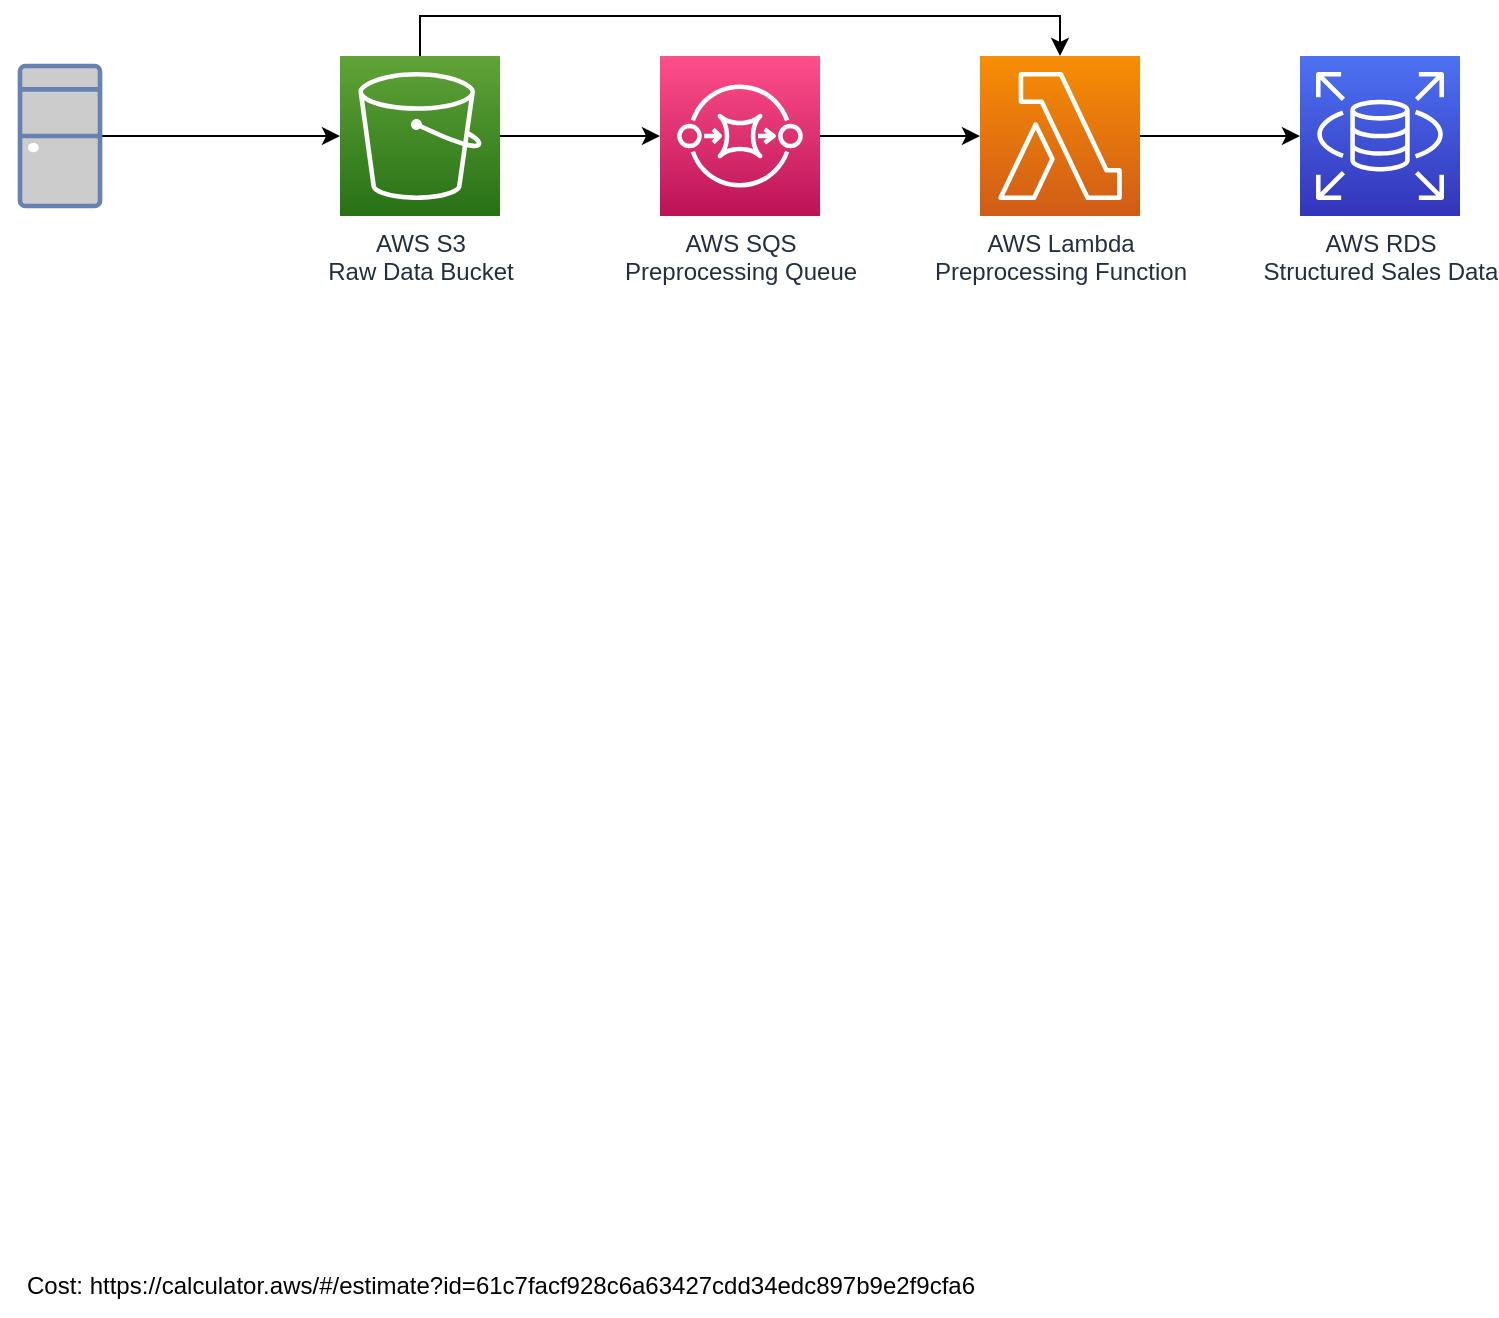 <mxfile version="21.1.2" type="device">
  <diagram id="Ht1M8jgEwFfnCIfOTk4-" name="Page-1">
    <mxGraphModel dx="1214" dy="828" grid="1" gridSize="10" guides="1" tooltips="1" connect="1" arrows="1" fold="1" page="1" pageScale="1" pageWidth="1169" pageHeight="827" math="0" shadow="0">
      <root>
        <mxCell id="0" />
        <mxCell id="1" parent="0" />
        <mxCell id="cb9DK062oGamcJSILKP--6" style="edgeStyle=orthogonalEdgeStyle;rounded=0;orthogonalLoop=1;jettySize=auto;html=1;" parent="1" source="cb9DK062oGamcJSILKP--1" target="cb9DK062oGamcJSILKP--5" edge="1">
          <mxGeometry relative="1" as="geometry" />
        </mxCell>
        <mxCell id="cb9DK062oGamcJSILKP--10" style="edgeStyle=orthogonalEdgeStyle;rounded=0;orthogonalLoop=1;jettySize=auto;html=1;" parent="1" source="cb9DK062oGamcJSILKP--1" edge="1">
          <mxGeometry relative="1" as="geometry">
            <mxPoint x="600" y="40" as="targetPoint" />
            <Array as="points">
              <mxPoint x="280" y="20" />
              <mxPoint x="600" y="20" />
            </Array>
          </mxGeometry>
        </mxCell>
        <mxCell id="cb9DK062oGamcJSILKP--1" value="AWS S3&lt;br&gt;Raw Data Bucket" style="sketch=0;points=[[0,0,0],[0.25,0,0],[0.5,0,0],[0.75,0,0],[1,0,0],[0,1,0],[0.25,1,0],[0.5,1,0],[0.75,1,0],[1,1,0],[0,0.25,0],[0,0.5,0],[0,0.75,0],[1,0.25,0],[1,0.5,0],[1,0.75,0]];outlineConnect=0;fontColor=#232F3E;gradientColor=#60A337;gradientDirection=north;fillColor=#277116;strokeColor=#ffffff;dashed=0;verticalLabelPosition=bottom;verticalAlign=top;align=center;html=1;fontSize=12;fontStyle=0;aspect=fixed;shape=mxgraph.aws4.resourceIcon;resIcon=mxgraph.aws4.s3;" parent="1" vertex="1">
          <mxGeometry x="240" y="40" width="80" height="80" as="geometry" />
        </mxCell>
        <mxCell id="cb9DK062oGamcJSILKP--3" style="edgeStyle=orthogonalEdgeStyle;rounded=0;orthogonalLoop=1;jettySize=auto;html=1;" parent="1" source="cb9DK062oGamcJSILKP--2" target="cb9DK062oGamcJSILKP--1" edge="1">
          <mxGeometry relative="1" as="geometry" />
        </mxCell>
        <mxCell id="cb9DK062oGamcJSILKP--2" value="" style="fontColor=#0066CC;verticalAlign=top;verticalLabelPosition=bottom;labelPosition=center;align=center;html=1;outlineConnect=0;fillColor=#CCCCCC;strokeColor=#6881B3;gradientColor=none;gradientDirection=north;strokeWidth=2;shape=mxgraph.networks.desktop_pc;" parent="1" vertex="1">
          <mxGeometry x="80" y="45" width="40" height="70" as="geometry" />
        </mxCell>
        <mxCell id="cb9DK062oGamcJSILKP--8" style="edgeStyle=orthogonalEdgeStyle;rounded=0;orthogonalLoop=1;jettySize=auto;html=1;entryX=0;entryY=0.5;entryDx=0;entryDy=0;entryPerimeter=0;" parent="1" source="cb9DK062oGamcJSILKP--5" target="cb9DK062oGamcJSILKP--7" edge="1">
          <mxGeometry relative="1" as="geometry" />
        </mxCell>
        <mxCell id="cb9DK062oGamcJSILKP--5" value="AWS SQS&lt;br&gt;Preprocessing Queue" style="sketch=0;points=[[0,0,0],[0.25,0,0],[0.5,0,0],[0.75,0,0],[1,0,0],[0,1,0],[0.25,1,0],[0.5,1,0],[0.75,1,0],[1,1,0],[0,0.25,0],[0,0.5,0],[0,0.75,0],[1,0.25,0],[1,0.5,0],[1,0.75,0]];outlineConnect=0;fontColor=#232F3E;gradientColor=#FF4F8B;gradientDirection=north;fillColor=#BC1356;strokeColor=#ffffff;dashed=0;verticalLabelPosition=bottom;verticalAlign=top;align=center;html=1;fontSize=12;fontStyle=0;aspect=fixed;shape=mxgraph.aws4.resourceIcon;resIcon=mxgraph.aws4.sqs;" parent="1" vertex="1">
          <mxGeometry x="400" y="40" width="80" height="80" as="geometry" />
        </mxCell>
        <mxCell id="cb9DK062oGamcJSILKP--12" style="edgeStyle=orthogonalEdgeStyle;rounded=0;orthogonalLoop=1;jettySize=auto;html=1;" parent="1" source="cb9DK062oGamcJSILKP--7" target="cb9DK062oGamcJSILKP--11" edge="1">
          <mxGeometry relative="1" as="geometry" />
        </mxCell>
        <mxCell id="cb9DK062oGamcJSILKP--7" value="AWS Lambda&lt;br&gt;Preprocessing Function" style="sketch=0;points=[[0,0,0],[0.25,0,0],[0.5,0,0],[0.75,0,0],[1,0,0],[0,1,0],[0.25,1,0],[0.5,1,0],[0.75,1,0],[1,1,0],[0,0.25,0],[0,0.5,0],[0,0.75,0],[1,0.25,0],[1,0.5,0],[1,0.75,0]];outlineConnect=0;fontColor=#232F3E;gradientColor=#F78E04;gradientDirection=north;fillColor=#D05C17;strokeColor=#ffffff;dashed=0;verticalLabelPosition=bottom;verticalAlign=top;align=center;html=1;fontSize=12;fontStyle=0;aspect=fixed;shape=mxgraph.aws4.resourceIcon;resIcon=mxgraph.aws4.lambda;" parent="1" vertex="1">
          <mxGeometry x="560" y="40" width="80" height="80" as="geometry" />
        </mxCell>
        <mxCell id="cb9DK062oGamcJSILKP--11" value="AWS RDS&lt;br&gt;Structured Sales Data" style="sketch=0;points=[[0,0,0],[0.25,0,0],[0.5,0,0],[0.75,0,0],[1,0,0],[0,1,0],[0.25,1,0],[0.5,1,0],[0.75,1,0],[1,1,0],[0,0.25,0],[0,0.5,0],[0,0.75,0],[1,0.25,0],[1,0.5,0],[1,0.75,0]];outlineConnect=0;fontColor=#232F3E;gradientColor=#4D72F3;gradientDirection=north;fillColor=#3334B9;strokeColor=#ffffff;dashed=0;verticalLabelPosition=bottom;verticalAlign=top;align=center;html=1;fontSize=12;fontStyle=0;aspect=fixed;shape=mxgraph.aws4.resourceIcon;resIcon=mxgraph.aws4.rds;" parent="1" vertex="1">
          <mxGeometry x="720" y="40" width="80" height="80" as="geometry" />
        </mxCell>
        <mxCell id="N_Gnhqbed2q8keuuOIjA-2" value="Cost: https://calculator.aws/#/estimate?id=61c7facf928c6a63427cdd34edc897b9e2f9cfa6" style="text;html=1;align=center;verticalAlign=middle;resizable=0;points=[];autosize=1;strokeColor=none;fillColor=none;" vertex="1" parent="1">
          <mxGeometry x="70" y="640" width="500" height="30" as="geometry" />
        </mxCell>
      </root>
    </mxGraphModel>
  </diagram>
</mxfile>
